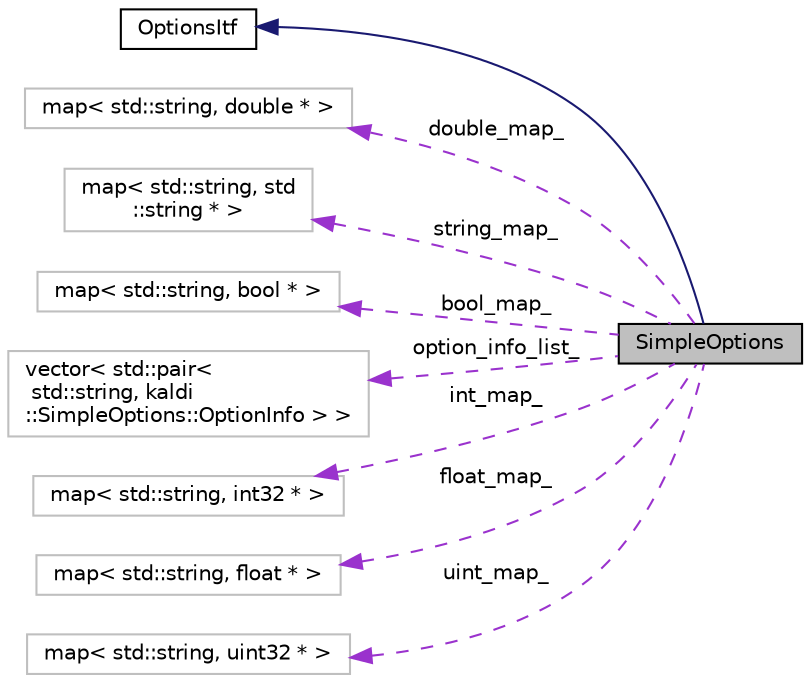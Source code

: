 digraph "SimpleOptions"
{
  edge [fontname="Helvetica",fontsize="10",labelfontname="Helvetica",labelfontsize="10"];
  node [fontname="Helvetica",fontsize="10",shape=record];
  rankdir="LR";
  Node2 [label="SimpleOptions",height=0.2,width=0.4,color="black", fillcolor="grey75", style="filled", fontcolor="black"];
  Node3 -> Node2 [dir="back",color="midnightblue",fontsize="10",style="solid",fontname="Helvetica"];
  Node3 [label="OptionsItf",height=0.2,width=0.4,color="black", fillcolor="white", style="filled",URL="$classkaldi_1_1OptionsItf.html"];
  Node4 -> Node2 [dir="back",color="darkorchid3",fontsize="10",style="dashed",label=" double_map_" ,fontname="Helvetica"];
  Node4 [label="map\< std::string, double * \>",height=0.2,width=0.4,color="grey75", fillcolor="white", style="filled"];
  Node5 -> Node2 [dir="back",color="darkorchid3",fontsize="10",style="dashed",label=" string_map_" ,fontname="Helvetica"];
  Node5 [label="map\< std::string, std\l::string * \>",height=0.2,width=0.4,color="grey75", fillcolor="white", style="filled"];
  Node6 -> Node2 [dir="back",color="darkorchid3",fontsize="10",style="dashed",label=" bool_map_" ,fontname="Helvetica"];
  Node6 [label="map\< std::string, bool * \>",height=0.2,width=0.4,color="grey75", fillcolor="white", style="filled"];
  Node7 -> Node2 [dir="back",color="darkorchid3",fontsize="10",style="dashed",label=" option_info_list_" ,fontname="Helvetica"];
  Node7 [label="vector\< std::pair\<\l std::string, kaldi\l::SimpleOptions::OptionInfo \> \>",height=0.2,width=0.4,color="grey75", fillcolor="white", style="filled"];
  Node8 -> Node2 [dir="back",color="darkorchid3",fontsize="10",style="dashed",label=" int_map_" ,fontname="Helvetica"];
  Node8 [label="map\< std::string, int32 * \>",height=0.2,width=0.4,color="grey75", fillcolor="white", style="filled"];
  Node9 -> Node2 [dir="back",color="darkorchid3",fontsize="10",style="dashed",label=" float_map_" ,fontname="Helvetica"];
  Node9 [label="map\< std::string, float * \>",height=0.2,width=0.4,color="grey75", fillcolor="white", style="filled"];
  Node10 -> Node2 [dir="back",color="darkorchid3",fontsize="10",style="dashed",label=" uint_map_" ,fontname="Helvetica"];
  Node10 [label="map\< std::string, uint32 * \>",height=0.2,width=0.4,color="grey75", fillcolor="white", style="filled"];
}
